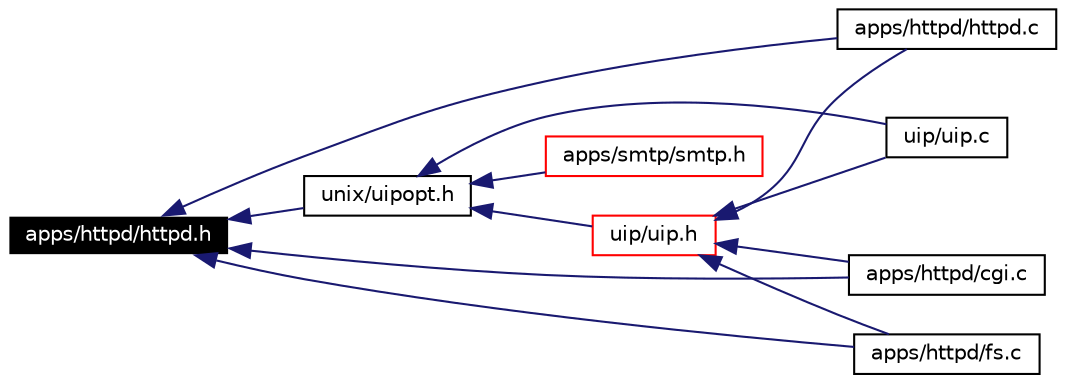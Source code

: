 digraph G
{
  edge [fontname="Helvetica",fontsize=10,labelfontname="Helvetica",labelfontsize=10];
  node [fontname="Helvetica",fontsize=10,shape=record];
  rankdir=LR;
  Node1 [label="apps/httpd/httpd.h",height=0.2,width=0.4,color="white", fillcolor="black", style="filled" fontcolor="white"];
  Node1 -> Node2 [dir=back,color="midnightblue",fontsize=10,style="solid",fontname="Helvetica"];
  Node2 [label="unix/uipopt.h",height=0.2,width=0.4,color="black", fillcolor="white", style="filled",URL="$a00058.html"];
  Node2 -> Node3 [dir=back,color="midnightblue",fontsize=10,style="solid",fontname="Helvetica"];
  Node3 [label="uip/uip.h",height=0.2,width=0.4,color="red", fillcolor="white", style="filled",URL="$a00054.html"];
  Node3 -> Node4 [dir=back,color="midnightblue",fontsize=10,style="solid",fontname="Helvetica"];
  Node4 [label="uip/uip.c",height=0.2,width=0.4,color="black", fillcolor="white", style="filled",URL="$a00053.html"];
  Node3 -> Node5 [dir=back,color="midnightblue",fontsize=10,style="solid",fontname="Helvetica"];
  Node5 [label="apps/httpd/httpd.c",height=0.2,width=0.4,color="black", fillcolor="white", style="filled",URL="$a00037.html"];
  Node3 -> Node6 [dir=back,color="midnightblue",fontsize=10,style="solid",fontname="Helvetica"];
  Node6 [label="apps/httpd/cgi.c",height=0.2,width=0.4,color="black", fillcolor="white", style="filled",URL="$a00033.html"];
  Node3 -> Node7 [dir=back,color="midnightblue",fontsize=10,style="solid",fontname="Helvetica"];
  Node7 [label="apps/httpd/fs.c",height=0.2,width=0.4,color="black", fillcolor="white", style="filled",URL="$a00035.html"];
  Node2 -> Node4 [dir=back,color="midnightblue",fontsize=10,style="solid",fontname="Helvetica"];
  Node2 -> Node8 [dir=back,color="midnightblue",fontsize=10,style="solid",fontname="Helvetica"];
  Node8 [label="apps/smtp/smtp.h",height=0.2,width=0.4,color="red", fillcolor="white", style="filled",URL="$a00042.html"];
  Node1 -> Node5 [dir=back,color="midnightblue",fontsize=10,style="solid",fontname="Helvetica"];
  Node1 -> Node6 [dir=back,color="midnightblue",fontsize=10,style="solid",fontname="Helvetica"];
  Node1 -> Node7 [dir=back,color="midnightblue",fontsize=10,style="solid",fontname="Helvetica"];
}
